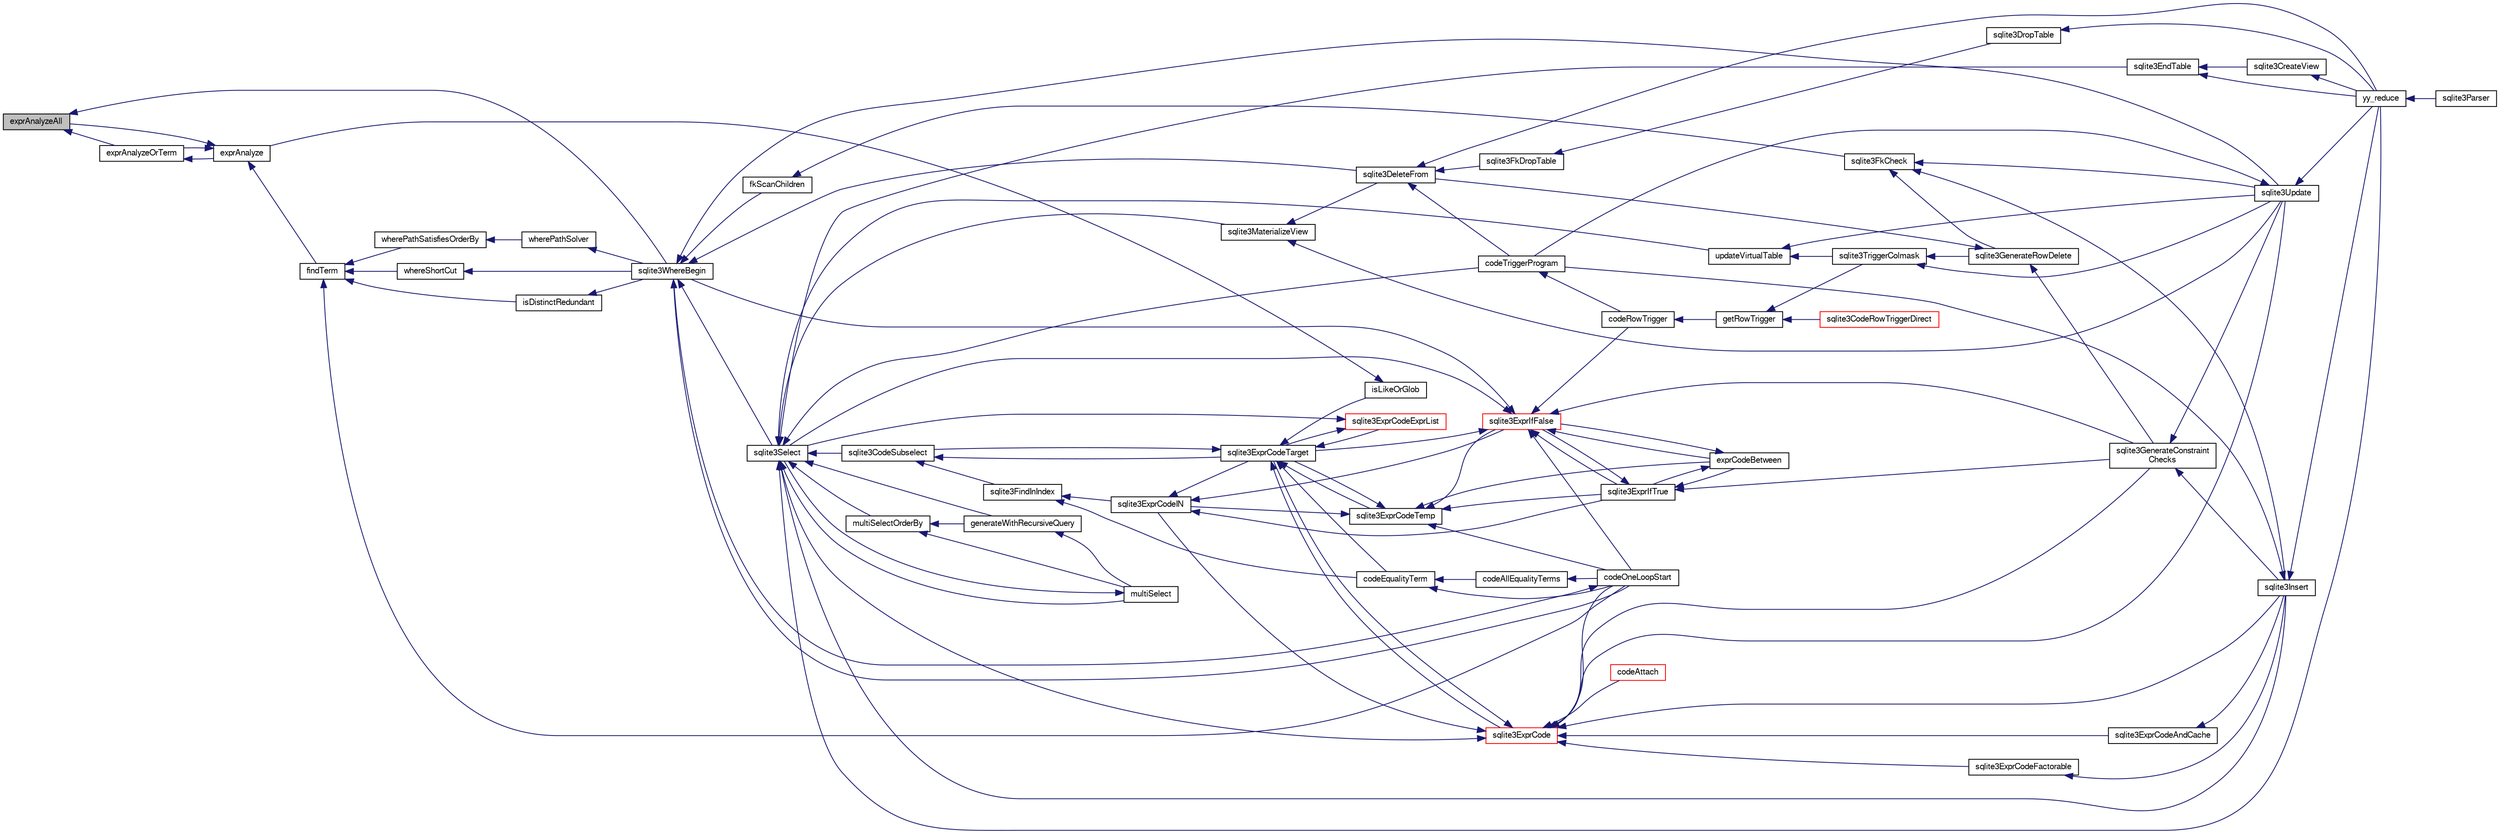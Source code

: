 digraph "exprAnalyzeAll"
{
  edge [fontname="FreeSans",fontsize="10",labelfontname="FreeSans",labelfontsize="10"];
  node [fontname="FreeSans",fontsize="10",shape=record];
  rankdir="LR";
  Node103097 [label="exprAnalyzeAll",height=0.2,width=0.4,color="black", fillcolor="grey75", style="filled", fontcolor="black"];
  Node103097 -> Node103098 [dir="back",color="midnightblue",fontsize="10",style="solid",fontname="FreeSans"];
  Node103098 [label="exprAnalyzeOrTerm",height=0.2,width=0.4,color="black", fillcolor="white", style="filled",URL="$sqlite3_8c.html#ab95cabd8b51cb2291b5bef0c4a3776d2"];
  Node103098 -> Node103099 [dir="back",color="midnightblue",fontsize="10",style="solid",fontname="FreeSans"];
  Node103099 [label="exprAnalyze",height=0.2,width=0.4,color="black", fillcolor="white", style="filled",URL="$sqlite3_8c.html#acb10e48c9a4184a4edd9bfd5b14ad0b7"];
  Node103099 -> Node103100 [dir="back",color="midnightblue",fontsize="10",style="solid",fontname="FreeSans"];
  Node103100 [label="findTerm",height=0.2,width=0.4,color="black", fillcolor="white", style="filled",URL="$sqlite3_8c.html#af26eb1eed85001fcf29fa189b631ac4b"];
  Node103100 -> Node103101 [dir="back",color="midnightblue",fontsize="10",style="solid",fontname="FreeSans"];
  Node103101 [label="isDistinctRedundant",height=0.2,width=0.4,color="black", fillcolor="white", style="filled",URL="$sqlite3_8c.html#acfc2ade61d376596f173a8f70fea379b"];
  Node103101 -> Node103102 [dir="back",color="midnightblue",fontsize="10",style="solid",fontname="FreeSans"];
  Node103102 [label="sqlite3WhereBegin",height=0.2,width=0.4,color="black", fillcolor="white", style="filled",URL="$sqlite3_8c.html#acad049f5c9a96a8118cffd5e5ce89f7c"];
  Node103102 -> Node103103 [dir="back",color="midnightblue",fontsize="10",style="solid",fontname="FreeSans"];
  Node103103 [label="sqlite3DeleteFrom",height=0.2,width=0.4,color="black", fillcolor="white", style="filled",URL="$sqlite3_8c.html#ab9b4b45349188b49eabb23f94608a091"];
  Node103103 -> Node103104 [dir="back",color="midnightblue",fontsize="10",style="solid",fontname="FreeSans"];
  Node103104 [label="sqlite3FkDropTable",height=0.2,width=0.4,color="black", fillcolor="white", style="filled",URL="$sqlite3_8c.html#a1218c6fc74e89152ceaa4760e82f5ef9"];
  Node103104 -> Node103105 [dir="back",color="midnightblue",fontsize="10",style="solid",fontname="FreeSans"];
  Node103105 [label="sqlite3DropTable",height=0.2,width=0.4,color="black", fillcolor="white", style="filled",URL="$sqlite3_8c.html#a5534f77364b5568783c0e50db3c9defb"];
  Node103105 -> Node103106 [dir="back",color="midnightblue",fontsize="10",style="solid",fontname="FreeSans"];
  Node103106 [label="yy_reduce",height=0.2,width=0.4,color="black", fillcolor="white", style="filled",URL="$sqlite3_8c.html#a7c419a9b25711c666a9a2449ef377f14"];
  Node103106 -> Node103107 [dir="back",color="midnightblue",fontsize="10",style="solid",fontname="FreeSans"];
  Node103107 [label="sqlite3Parser",height=0.2,width=0.4,color="black", fillcolor="white", style="filled",URL="$sqlite3_8c.html#a0327d71a5fabe0b6a343d78a2602e72a"];
  Node103103 -> Node103108 [dir="back",color="midnightblue",fontsize="10",style="solid",fontname="FreeSans"];
  Node103108 [label="codeTriggerProgram",height=0.2,width=0.4,color="black", fillcolor="white", style="filled",URL="$sqlite3_8c.html#a120801f59d9281d201d2ff4b2606836e"];
  Node103108 -> Node103109 [dir="back",color="midnightblue",fontsize="10",style="solid",fontname="FreeSans"];
  Node103109 [label="codeRowTrigger",height=0.2,width=0.4,color="black", fillcolor="white", style="filled",URL="$sqlite3_8c.html#a463cea5aaaf388b560b206570a0022fc"];
  Node103109 -> Node103110 [dir="back",color="midnightblue",fontsize="10",style="solid",fontname="FreeSans"];
  Node103110 [label="getRowTrigger",height=0.2,width=0.4,color="black", fillcolor="white", style="filled",URL="$sqlite3_8c.html#a69626ef20b540d1a2b19cf56f3f45689"];
  Node103110 -> Node103111 [dir="back",color="midnightblue",fontsize="10",style="solid",fontname="FreeSans"];
  Node103111 [label="sqlite3CodeRowTriggerDirect",height=0.2,width=0.4,color="red", fillcolor="white", style="filled",URL="$sqlite3_8c.html#ad92829f9001bcf89a0299dad5a48acd4"];
  Node103110 -> Node103118 [dir="back",color="midnightblue",fontsize="10",style="solid",fontname="FreeSans"];
  Node103118 [label="sqlite3TriggerColmask",height=0.2,width=0.4,color="black", fillcolor="white", style="filled",URL="$sqlite3_8c.html#acace8e99e37ae5e84ea03c65e820c540"];
  Node103118 -> Node103113 [dir="back",color="midnightblue",fontsize="10",style="solid",fontname="FreeSans"];
  Node103113 [label="sqlite3GenerateRowDelete",height=0.2,width=0.4,color="black", fillcolor="white", style="filled",URL="$sqlite3_8c.html#a2c76cbf3027fc18fdbb8cb4cd96b77d9"];
  Node103113 -> Node103103 [dir="back",color="midnightblue",fontsize="10",style="solid",fontname="FreeSans"];
  Node103113 -> Node103114 [dir="back",color="midnightblue",fontsize="10",style="solid",fontname="FreeSans"];
  Node103114 [label="sqlite3GenerateConstraint\lChecks",height=0.2,width=0.4,color="black", fillcolor="white", style="filled",URL="$sqlite3_8c.html#aef639c1e6a0c0a67ca6e7690ad931bd2"];
  Node103114 -> Node103115 [dir="back",color="midnightblue",fontsize="10",style="solid",fontname="FreeSans"];
  Node103115 [label="sqlite3Insert",height=0.2,width=0.4,color="black", fillcolor="white", style="filled",URL="$sqlite3_8c.html#a5b17c9c2000bae6bdff8e6be48d7dc2b"];
  Node103115 -> Node103108 [dir="back",color="midnightblue",fontsize="10",style="solid",fontname="FreeSans"];
  Node103115 -> Node103106 [dir="back",color="midnightblue",fontsize="10",style="solid",fontname="FreeSans"];
  Node103114 -> Node103116 [dir="back",color="midnightblue",fontsize="10",style="solid",fontname="FreeSans"];
  Node103116 [label="sqlite3Update",height=0.2,width=0.4,color="black", fillcolor="white", style="filled",URL="$sqlite3_8c.html#ac5aa67c46e8cc8174566fabe6809fafa"];
  Node103116 -> Node103108 [dir="back",color="midnightblue",fontsize="10",style="solid",fontname="FreeSans"];
  Node103116 -> Node103106 [dir="back",color="midnightblue",fontsize="10",style="solid",fontname="FreeSans"];
  Node103118 -> Node103116 [dir="back",color="midnightblue",fontsize="10",style="solid",fontname="FreeSans"];
  Node103103 -> Node103106 [dir="back",color="midnightblue",fontsize="10",style="solid",fontname="FreeSans"];
  Node103102 -> Node103119 [dir="back",color="midnightblue",fontsize="10",style="solid",fontname="FreeSans"];
  Node103119 [label="fkScanChildren",height=0.2,width=0.4,color="black", fillcolor="white", style="filled",URL="$sqlite3_8c.html#a67c9dcb484336b3155e7a82a037d4691"];
  Node103119 -> Node103120 [dir="back",color="midnightblue",fontsize="10",style="solid",fontname="FreeSans"];
  Node103120 [label="sqlite3FkCheck",height=0.2,width=0.4,color="black", fillcolor="white", style="filled",URL="$sqlite3_8c.html#aa38fb76c7d6f48f19772877a41703b92"];
  Node103120 -> Node103113 [dir="back",color="midnightblue",fontsize="10",style="solid",fontname="FreeSans"];
  Node103120 -> Node103115 [dir="back",color="midnightblue",fontsize="10",style="solid",fontname="FreeSans"];
  Node103120 -> Node103116 [dir="back",color="midnightblue",fontsize="10",style="solid",fontname="FreeSans"];
  Node103102 -> Node103121 [dir="back",color="midnightblue",fontsize="10",style="solid",fontname="FreeSans"];
  Node103121 [label="sqlite3Select",height=0.2,width=0.4,color="black", fillcolor="white", style="filled",URL="$sqlite3_8c.html#a2465ee8c956209ba4b272477b7c21a45"];
  Node103121 -> Node103122 [dir="back",color="midnightblue",fontsize="10",style="solid",fontname="FreeSans"];
  Node103122 [label="sqlite3CodeSubselect",height=0.2,width=0.4,color="black", fillcolor="white", style="filled",URL="$sqlite3_8c.html#aa69b46d2204a1d1b110107a1be12ee0c"];
  Node103122 -> Node103123 [dir="back",color="midnightblue",fontsize="10",style="solid",fontname="FreeSans"];
  Node103123 [label="sqlite3FindInIndex",height=0.2,width=0.4,color="black", fillcolor="white", style="filled",URL="$sqlite3_8c.html#af7d8c56ab0231f44bb5f87b3fafeffb2"];
  Node103123 -> Node103124 [dir="back",color="midnightblue",fontsize="10",style="solid",fontname="FreeSans"];
  Node103124 [label="sqlite3ExprCodeIN",height=0.2,width=0.4,color="black", fillcolor="white", style="filled",URL="$sqlite3_8c.html#ad9cf4f5b5ffb90c24a4a0900c8626193"];
  Node103124 -> Node103125 [dir="back",color="midnightblue",fontsize="10",style="solid",fontname="FreeSans"];
  Node103125 [label="sqlite3ExprCodeTarget",height=0.2,width=0.4,color="black", fillcolor="white", style="filled",URL="$sqlite3_8c.html#a4f308397a0a3ed299ed31aaa1ae2a293"];
  Node103125 -> Node103122 [dir="back",color="midnightblue",fontsize="10",style="solid",fontname="FreeSans"];
  Node103125 -> Node103126 [dir="back",color="midnightblue",fontsize="10",style="solid",fontname="FreeSans"];
  Node103126 [label="sqlite3ExprCodeTemp",height=0.2,width=0.4,color="black", fillcolor="white", style="filled",URL="$sqlite3_8c.html#a3bc5c1ccb3c5851847e2aeb4a84ae1fc"];
  Node103126 -> Node103124 [dir="back",color="midnightblue",fontsize="10",style="solid",fontname="FreeSans"];
  Node103126 -> Node103125 [dir="back",color="midnightblue",fontsize="10",style="solid",fontname="FreeSans"];
  Node103126 -> Node103127 [dir="back",color="midnightblue",fontsize="10",style="solid",fontname="FreeSans"];
  Node103127 [label="exprCodeBetween",height=0.2,width=0.4,color="black", fillcolor="white", style="filled",URL="$sqlite3_8c.html#abd053493214542bca8f406f42145d173"];
  Node103127 -> Node103128 [dir="back",color="midnightblue",fontsize="10",style="solid",fontname="FreeSans"];
  Node103128 [label="sqlite3ExprIfTrue",height=0.2,width=0.4,color="black", fillcolor="white", style="filled",URL="$sqlite3_8c.html#ad93a55237c23e1b743ab1f59df1a1444"];
  Node103128 -> Node103127 [dir="back",color="midnightblue",fontsize="10",style="solid",fontname="FreeSans"];
  Node103128 -> Node103129 [dir="back",color="midnightblue",fontsize="10",style="solid",fontname="FreeSans"];
  Node103129 [label="sqlite3ExprIfFalse",height=0.2,width=0.4,color="red", fillcolor="white", style="filled",URL="$sqlite3_8c.html#af97ecccb5d56e321e118414b08f65b71"];
  Node103129 -> Node103125 [dir="back",color="midnightblue",fontsize="10",style="solid",fontname="FreeSans"];
  Node103129 -> Node103127 [dir="back",color="midnightblue",fontsize="10",style="solid",fontname="FreeSans"];
  Node103129 -> Node103128 [dir="back",color="midnightblue",fontsize="10",style="solid",fontname="FreeSans"];
  Node103129 -> Node103114 [dir="back",color="midnightblue",fontsize="10",style="solid",fontname="FreeSans"];
  Node103129 -> Node103121 [dir="back",color="midnightblue",fontsize="10",style="solid",fontname="FreeSans"];
  Node103129 -> Node103109 [dir="back",color="midnightblue",fontsize="10",style="solid",fontname="FreeSans"];
  Node103129 -> Node103143 [dir="back",color="midnightblue",fontsize="10",style="solid",fontname="FreeSans"];
  Node103143 [label="codeOneLoopStart",height=0.2,width=0.4,color="black", fillcolor="white", style="filled",URL="$sqlite3_8c.html#aa868875120b151c169cc79139ed6e008"];
  Node103143 -> Node103102 [dir="back",color="midnightblue",fontsize="10",style="solid",fontname="FreeSans"];
  Node103129 -> Node103102 [dir="back",color="midnightblue",fontsize="10",style="solid",fontname="FreeSans"];
  Node103128 -> Node103114 [dir="back",color="midnightblue",fontsize="10",style="solid",fontname="FreeSans"];
  Node103127 -> Node103129 [dir="back",color="midnightblue",fontsize="10",style="solid",fontname="FreeSans"];
  Node103126 -> Node103128 [dir="back",color="midnightblue",fontsize="10",style="solid",fontname="FreeSans"];
  Node103126 -> Node103129 [dir="back",color="midnightblue",fontsize="10",style="solid",fontname="FreeSans"];
  Node103126 -> Node103143 [dir="back",color="midnightblue",fontsize="10",style="solid",fontname="FreeSans"];
  Node103125 -> Node103144 [dir="back",color="midnightblue",fontsize="10",style="solid",fontname="FreeSans"];
  Node103144 [label="sqlite3ExprCode",height=0.2,width=0.4,color="red", fillcolor="white", style="filled",URL="$sqlite3_8c.html#a75f270fb0b111b86924cca4ea507b417"];
  Node103144 -> Node103124 [dir="back",color="midnightblue",fontsize="10",style="solid",fontname="FreeSans"];
  Node103144 -> Node103125 [dir="back",color="midnightblue",fontsize="10",style="solid",fontname="FreeSans"];
  Node103144 -> Node103145 [dir="back",color="midnightblue",fontsize="10",style="solid",fontname="FreeSans"];
  Node103145 [label="sqlite3ExprCodeFactorable",height=0.2,width=0.4,color="black", fillcolor="white", style="filled",URL="$sqlite3_8c.html#a843f7fd58eec5a683c1fd8435fcd1e84"];
  Node103145 -> Node103115 [dir="back",color="midnightblue",fontsize="10",style="solid",fontname="FreeSans"];
  Node103144 -> Node103146 [dir="back",color="midnightblue",fontsize="10",style="solid",fontname="FreeSans"];
  Node103146 [label="sqlite3ExprCodeAndCache",height=0.2,width=0.4,color="black", fillcolor="white", style="filled",URL="$sqlite3_8c.html#ae3e46527d9b7fc9cb9236d21a5e6b1d8"];
  Node103146 -> Node103115 [dir="back",color="midnightblue",fontsize="10",style="solid",fontname="FreeSans"];
  Node103144 -> Node103147 [dir="back",color="midnightblue",fontsize="10",style="solid",fontname="FreeSans"];
  Node103147 [label="codeAttach",height=0.2,width=0.4,color="red", fillcolor="white", style="filled",URL="$sqlite3_8c.html#ade4e9e30d828a19c191fdcb098676d5b"];
  Node103144 -> Node103115 [dir="back",color="midnightblue",fontsize="10",style="solid",fontname="FreeSans"];
  Node103144 -> Node103114 [dir="back",color="midnightblue",fontsize="10",style="solid",fontname="FreeSans"];
  Node103144 -> Node103121 [dir="back",color="midnightblue",fontsize="10",style="solid",fontname="FreeSans"];
  Node103144 -> Node103116 [dir="back",color="midnightblue",fontsize="10",style="solid",fontname="FreeSans"];
  Node103144 -> Node103143 [dir="back",color="midnightblue",fontsize="10",style="solid",fontname="FreeSans"];
  Node103125 -> Node103156 [dir="back",color="midnightblue",fontsize="10",style="solid",fontname="FreeSans"];
  Node103156 [label="sqlite3ExprCodeExprList",height=0.2,width=0.4,color="red", fillcolor="white", style="filled",URL="$sqlite3_8c.html#a05b2b3dc3de7565de24eb3a2ff4e9566"];
  Node103156 -> Node103125 [dir="back",color="midnightblue",fontsize="10",style="solid",fontname="FreeSans"];
  Node103156 -> Node103121 [dir="back",color="midnightblue",fontsize="10",style="solid",fontname="FreeSans"];
  Node103125 -> Node103159 [dir="back",color="midnightblue",fontsize="10",style="solid",fontname="FreeSans"];
  Node103159 [label="isLikeOrGlob",height=0.2,width=0.4,color="black", fillcolor="white", style="filled",URL="$sqlite3_8c.html#a6c38e495198bf8976f68d1a6ebd74a50"];
  Node103159 -> Node103099 [dir="back",color="midnightblue",fontsize="10",style="solid",fontname="FreeSans"];
  Node103125 -> Node103160 [dir="back",color="midnightblue",fontsize="10",style="solid",fontname="FreeSans"];
  Node103160 [label="codeEqualityTerm",height=0.2,width=0.4,color="black", fillcolor="white", style="filled",URL="$sqlite3_8c.html#ad88a57073f031452c9843e97f15acc47"];
  Node103160 -> Node103161 [dir="back",color="midnightblue",fontsize="10",style="solid",fontname="FreeSans"];
  Node103161 [label="codeAllEqualityTerms",height=0.2,width=0.4,color="black", fillcolor="white", style="filled",URL="$sqlite3_8c.html#a3095598b812500a4efe41bf17cd49381"];
  Node103161 -> Node103143 [dir="back",color="midnightblue",fontsize="10",style="solid",fontname="FreeSans"];
  Node103160 -> Node103143 [dir="back",color="midnightblue",fontsize="10",style="solid",fontname="FreeSans"];
  Node103124 -> Node103128 [dir="back",color="midnightblue",fontsize="10",style="solid",fontname="FreeSans"];
  Node103124 -> Node103129 [dir="back",color="midnightblue",fontsize="10",style="solid",fontname="FreeSans"];
  Node103123 -> Node103160 [dir="back",color="midnightblue",fontsize="10",style="solid",fontname="FreeSans"];
  Node103122 -> Node103125 [dir="back",color="midnightblue",fontsize="10",style="solid",fontname="FreeSans"];
  Node103121 -> Node103135 [dir="back",color="midnightblue",fontsize="10",style="solid",fontname="FreeSans"];
  Node103135 [label="sqlite3EndTable",height=0.2,width=0.4,color="black", fillcolor="white", style="filled",URL="$sqlite3_8c.html#a7b5f2c66c0f0b6f819d970ca389768b0"];
  Node103135 -> Node103136 [dir="back",color="midnightblue",fontsize="10",style="solid",fontname="FreeSans"];
  Node103136 [label="sqlite3CreateView",height=0.2,width=0.4,color="black", fillcolor="white", style="filled",URL="$sqlite3_8c.html#a9d85cb00ff71dee5cd9a019503a6982e"];
  Node103136 -> Node103106 [dir="back",color="midnightblue",fontsize="10",style="solid",fontname="FreeSans"];
  Node103135 -> Node103106 [dir="back",color="midnightblue",fontsize="10",style="solid",fontname="FreeSans"];
  Node103121 -> Node103162 [dir="back",color="midnightblue",fontsize="10",style="solid",fontname="FreeSans"];
  Node103162 [label="sqlite3MaterializeView",height=0.2,width=0.4,color="black", fillcolor="white", style="filled",URL="$sqlite3_8c.html#a4557984b0b75f998fb0c3f231c9b1def"];
  Node103162 -> Node103103 [dir="back",color="midnightblue",fontsize="10",style="solid",fontname="FreeSans"];
  Node103162 -> Node103116 [dir="back",color="midnightblue",fontsize="10",style="solid",fontname="FreeSans"];
  Node103121 -> Node103115 [dir="back",color="midnightblue",fontsize="10",style="solid",fontname="FreeSans"];
  Node103121 -> Node103152 [dir="back",color="midnightblue",fontsize="10",style="solid",fontname="FreeSans"];
  Node103152 [label="generateWithRecursiveQuery",height=0.2,width=0.4,color="black", fillcolor="white", style="filled",URL="$sqlite3_8c.html#ade2c3663fa9c3b9676507984b9483942"];
  Node103152 -> Node103153 [dir="back",color="midnightblue",fontsize="10",style="solid",fontname="FreeSans"];
  Node103153 [label="multiSelect",height=0.2,width=0.4,color="black", fillcolor="white", style="filled",URL="$sqlite3_8c.html#a6456c61f3d9b2389738753cedfa24fa7"];
  Node103153 -> Node103121 [dir="back",color="midnightblue",fontsize="10",style="solid",fontname="FreeSans"];
  Node103121 -> Node103153 [dir="back",color="midnightblue",fontsize="10",style="solid",fontname="FreeSans"];
  Node103121 -> Node103154 [dir="back",color="midnightblue",fontsize="10",style="solid",fontname="FreeSans"];
  Node103154 [label="multiSelectOrderBy",height=0.2,width=0.4,color="black", fillcolor="white", style="filled",URL="$sqlite3_8c.html#afcdb8488c6f4dfdadaf9f04bca35b808"];
  Node103154 -> Node103152 [dir="back",color="midnightblue",fontsize="10",style="solid",fontname="FreeSans"];
  Node103154 -> Node103153 [dir="back",color="midnightblue",fontsize="10",style="solid",fontname="FreeSans"];
  Node103121 -> Node103108 [dir="back",color="midnightblue",fontsize="10",style="solid",fontname="FreeSans"];
  Node103121 -> Node103163 [dir="back",color="midnightblue",fontsize="10",style="solid",fontname="FreeSans"];
  Node103163 [label="updateVirtualTable",height=0.2,width=0.4,color="black", fillcolor="white", style="filled",URL="$sqlite3_8c.html#a740220531db9293c39a2cdd7da3f74e1"];
  Node103163 -> Node103118 [dir="back",color="midnightblue",fontsize="10",style="solid",fontname="FreeSans"];
  Node103163 -> Node103116 [dir="back",color="midnightblue",fontsize="10",style="solid",fontname="FreeSans"];
  Node103121 -> Node103106 [dir="back",color="midnightblue",fontsize="10",style="solid",fontname="FreeSans"];
  Node103102 -> Node103116 [dir="back",color="midnightblue",fontsize="10",style="solid",fontname="FreeSans"];
  Node103102 -> Node103143 [dir="back",color="midnightblue",fontsize="10",style="solid",fontname="FreeSans"];
  Node103100 -> Node103143 [dir="back",color="midnightblue",fontsize="10",style="solid",fontname="FreeSans"];
  Node103100 -> Node103164 [dir="back",color="midnightblue",fontsize="10",style="solid",fontname="FreeSans"];
  Node103164 [label="wherePathSatisfiesOrderBy",height=0.2,width=0.4,color="black", fillcolor="white", style="filled",URL="$sqlite3_8c.html#a0d0fdea0c17942906bcb742c15cf8861"];
  Node103164 -> Node103165 [dir="back",color="midnightblue",fontsize="10",style="solid",fontname="FreeSans"];
  Node103165 [label="wherePathSolver",height=0.2,width=0.4,color="black", fillcolor="white", style="filled",URL="$sqlite3_8c.html#aebc15a04540468c220b31d00e9b29fe6"];
  Node103165 -> Node103102 [dir="back",color="midnightblue",fontsize="10",style="solid",fontname="FreeSans"];
  Node103100 -> Node103166 [dir="back",color="midnightblue",fontsize="10",style="solid",fontname="FreeSans"];
  Node103166 [label="whereShortCut",height=0.2,width=0.4,color="black", fillcolor="white", style="filled",URL="$sqlite3_8c.html#ae1e6727024b08b6596d4d28882587b86"];
  Node103166 -> Node103102 [dir="back",color="midnightblue",fontsize="10",style="solid",fontname="FreeSans"];
  Node103099 -> Node103097 [dir="back",color="midnightblue",fontsize="10",style="solid",fontname="FreeSans"];
  Node103099 -> Node103098 [dir="back",color="midnightblue",fontsize="10",style="solid",fontname="FreeSans"];
  Node103097 -> Node103102 [dir="back",color="midnightblue",fontsize="10",style="solid",fontname="FreeSans"];
}
